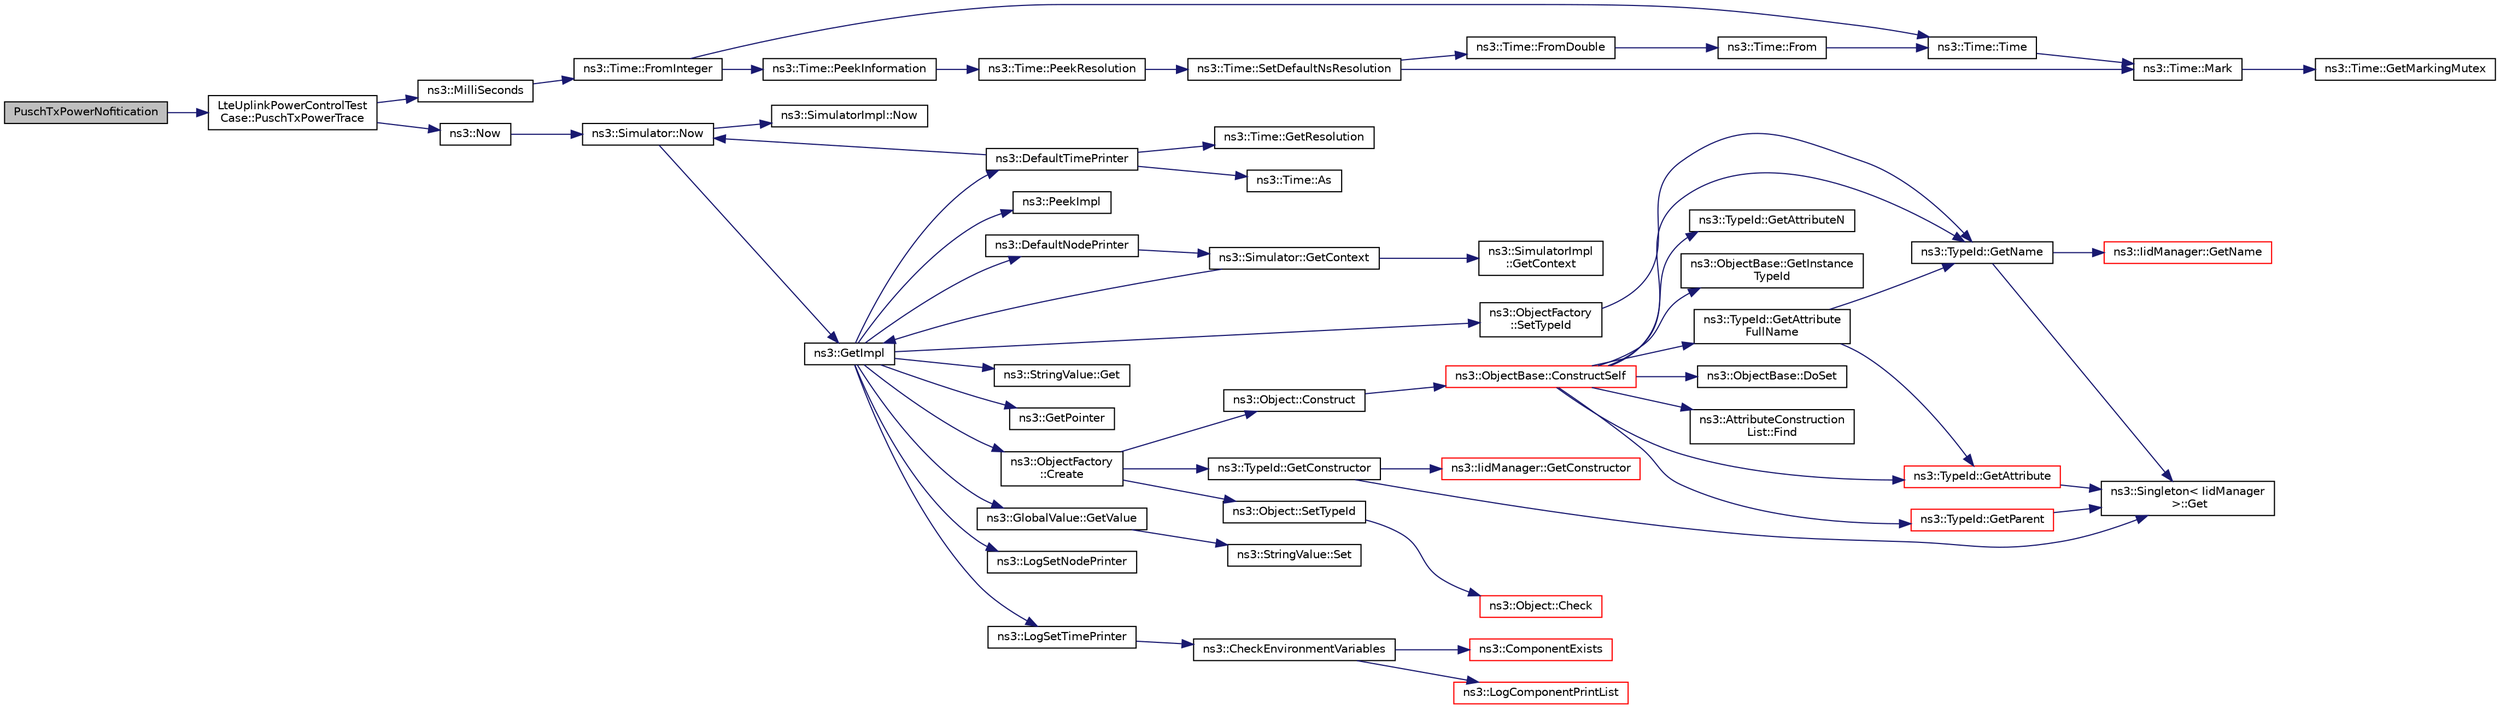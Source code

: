 digraph "PuschTxPowerNofitication"
{
 // LATEX_PDF_SIZE
  edge [fontname="Helvetica",fontsize="10",labelfontname="Helvetica",labelfontsize="10"];
  node [fontname="Helvetica",fontsize="10",shape=record];
  rankdir="LR";
  Node1 [label="PuschTxPowerNofitication",height=0.2,width=0.4,color="black", fillcolor="grey75", style="filled", fontcolor="black",tooltip="TestCase Data."];
  Node1 -> Node2 [color="midnightblue",fontsize="10",style="solid",fontname="Helvetica"];
  Node2 [label="LteUplinkPowerControlTest\lCase::PuschTxPowerTrace",height=0.2,width=0.4,color="black", fillcolor="white", style="filled",URL="$class_lte_uplink_power_control_test_case.html#abf25238690e93ded80b869c8214ac61b",tooltip="PUSCH transmit power trace funcction."];
  Node2 -> Node3 [color="midnightblue",fontsize="10",style="solid",fontname="Helvetica"];
  Node3 [label="ns3::MilliSeconds",height=0.2,width=0.4,color="black", fillcolor="white", style="filled",URL="$group__timecivil.html#gaf26127cf4571146b83a92ee18679c7a9",tooltip="Construct a Time in the indicated unit."];
  Node3 -> Node4 [color="midnightblue",fontsize="10",style="solid",fontname="Helvetica"];
  Node4 [label="ns3::Time::FromInteger",height=0.2,width=0.4,color="black", fillcolor="white", style="filled",URL="$classns3_1_1_time.html#a3e742c67b2764e75ff95f9b754d43fe9",tooltip="Create a Time equal to value in unit unit."];
  Node4 -> Node5 [color="midnightblue",fontsize="10",style="solid",fontname="Helvetica"];
  Node5 [label="ns3::Time::Time",height=0.2,width=0.4,color="black", fillcolor="white", style="filled",URL="$classns3_1_1_time.html#a8a39dc1b8cbbd7fe6d940e492d1b925e",tooltip="Default constructor, with value 0."];
  Node5 -> Node6 [color="midnightblue",fontsize="10",style="solid",fontname="Helvetica"];
  Node6 [label="ns3::Time::Mark",height=0.2,width=0.4,color="black", fillcolor="white", style="filled",URL="$classns3_1_1_time.html#aa7eef2a1119c1c4855d99f1e83d44c54",tooltip="Record a Time instance with the MarkedTimes."];
  Node6 -> Node7 [color="midnightblue",fontsize="10",style="solid",fontname="Helvetica"];
  Node7 [label="ns3::Time::GetMarkingMutex",height=0.2,width=0.4,color="black", fillcolor="white", style="filled",URL="$classns3_1_1_time.html#addd8e672203391b3ae98ee475ce05272",tooltip=" "];
  Node4 -> Node8 [color="midnightblue",fontsize="10",style="solid",fontname="Helvetica"];
  Node8 [label="ns3::Time::PeekInformation",height=0.2,width=0.4,color="black", fillcolor="white", style="filled",URL="$classns3_1_1_time.html#a0b023c55c20582aa7c1781aacf128034",tooltip="Get the Information record for timeUnit for the current Resolution."];
  Node8 -> Node9 [color="midnightblue",fontsize="10",style="solid",fontname="Helvetica"];
  Node9 [label="ns3::Time::PeekResolution",height=0.2,width=0.4,color="black", fillcolor="white", style="filled",URL="$classns3_1_1_time.html#a963e53522278fcbdf1ab9f7adbd0f5d6",tooltip="Get the current Resolution."];
  Node9 -> Node10 [color="midnightblue",fontsize="10",style="solid",fontname="Helvetica"];
  Node10 [label="ns3::Time::SetDefaultNsResolution",height=0.2,width=0.4,color="black", fillcolor="white", style="filled",URL="$classns3_1_1_time.html#a6a872e62f71dfa817fef2c549473d980",tooltip="Set the default resolution."];
  Node10 -> Node11 [color="midnightblue",fontsize="10",style="solid",fontname="Helvetica"];
  Node11 [label="ns3::Time::FromDouble",height=0.2,width=0.4,color="black", fillcolor="white", style="filled",URL="$classns3_1_1_time.html#a60e845f4a74e62495b86356afe604cb4",tooltip="Create a Time equal to value in unit unit."];
  Node11 -> Node12 [color="midnightblue",fontsize="10",style="solid",fontname="Helvetica"];
  Node12 [label="ns3::Time::From",height=0.2,width=0.4,color="black", fillcolor="white", style="filled",URL="$classns3_1_1_time.html#a34e4acc13d0e08cc8cb9cd3b838b9baf",tooltip="Create a Time in the current unit."];
  Node12 -> Node5 [color="midnightblue",fontsize="10",style="solid",fontname="Helvetica"];
  Node10 -> Node6 [color="midnightblue",fontsize="10",style="solid",fontname="Helvetica"];
  Node2 -> Node13 [color="midnightblue",fontsize="10",style="solid",fontname="Helvetica"];
  Node13 [label="ns3::Now",height=0.2,width=0.4,color="black", fillcolor="white", style="filled",URL="$group__simulator.html#gac3635e2e87f7ce316c89290ee1b01d0d",tooltip="create an ns3::Time instance which contains the current simulation time."];
  Node13 -> Node14 [color="midnightblue",fontsize="10",style="solid",fontname="Helvetica"];
  Node14 [label="ns3::Simulator::Now",height=0.2,width=0.4,color="black", fillcolor="white", style="filled",URL="$classns3_1_1_simulator.html#ac3178fa975b419f7875e7105be122800",tooltip="Return the current simulation virtual time."];
  Node14 -> Node15 [color="midnightblue",fontsize="10",style="solid",fontname="Helvetica"];
  Node15 [label="ns3::GetImpl",height=0.2,width=0.4,color="black", fillcolor="white", style="filled",URL="$group__simulator.html#ga42eb4eddad41528d4d99794a3dae3fd0",tooltip="Get the SimulatorImpl singleton."];
  Node15 -> Node16 [color="midnightblue",fontsize="10",style="solid",fontname="Helvetica"];
  Node16 [label="ns3::ObjectFactory\l::Create",height=0.2,width=0.4,color="black", fillcolor="white", style="filled",URL="$classns3_1_1_object_factory.html#a52eda277f4aaab54266134ba48102ad7",tooltip="Create an Object instance of the configured TypeId."];
  Node16 -> Node17 [color="midnightblue",fontsize="10",style="solid",fontname="Helvetica"];
  Node17 [label="ns3::Object::Construct",height=0.2,width=0.4,color="black", fillcolor="white", style="filled",URL="$classns3_1_1_object.html#a636e8411dc5228771f45c9b805d348fa",tooltip="Initialize all member variables registered as Attributes of this TypeId."];
  Node17 -> Node18 [color="midnightblue",fontsize="10",style="solid",fontname="Helvetica"];
  Node18 [label="ns3::ObjectBase::ConstructSelf",height=0.2,width=0.4,color="red", fillcolor="white", style="filled",URL="$classns3_1_1_object_base.html#a5cda18dec6d0744cb652a3ed60056958",tooltip="Complete construction of ObjectBase; invoked by derived classes."];
  Node18 -> Node19 [color="midnightblue",fontsize="10",style="solid",fontname="Helvetica"];
  Node19 [label="ns3::ObjectBase::DoSet",height=0.2,width=0.4,color="black", fillcolor="white", style="filled",URL="$classns3_1_1_object_base.html#afe5f2f7b2fabc99aa33f9bb434e3b695",tooltip="Attempt to set the value referenced by the accessor spec to a valid value according to the checker,..."];
  Node18 -> Node20 [color="midnightblue",fontsize="10",style="solid",fontname="Helvetica"];
  Node20 [label="ns3::AttributeConstruction\lList::Find",height=0.2,width=0.4,color="black", fillcolor="white", style="filled",URL="$classns3_1_1_attribute_construction_list.html#a02d64d7a11d4605d2aa19be66a2ed629",tooltip="Find an Attribute in the list from its AttributeChecker."];
  Node18 -> Node21 [color="midnightblue",fontsize="10",style="solid",fontname="Helvetica"];
  Node21 [label="ns3::TypeId::GetAttribute",height=0.2,width=0.4,color="red", fillcolor="white", style="filled",URL="$classns3_1_1_type_id.html#a796434fa73c5e54a9a86f24144d13738",tooltip="Get Attribute information by index."];
  Node21 -> Node22 [color="midnightblue",fontsize="10",style="solid",fontname="Helvetica"];
  Node22 [label="ns3::Singleton\< IidManager\l \>::Get",height=0.2,width=0.4,color="black", fillcolor="white", style="filled",URL="$classns3_1_1_singleton.html#a80a2cd3c25a27ea72add7a9f7a141ffa",tooltip="Get a pointer to the singleton instance."];
  Node18 -> Node24 [color="midnightblue",fontsize="10",style="solid",fontname="Helvetica"];
  Node24 [label="ns3::TypeId::GetAttribute\lFullName",height=0.2,width=0.4,color="black", fillcolor="white", style="filled",URL="$classns3_1_1_type_id.html#a750c20decd8786e40ae504f566345177",tooltip="Get the Attribute name by index."];
  Node24 -> Node21 [color="midnightblue",fontsize="10",style="solid",fontname="Helvetica"];
  Node24 -> Node25 [color="midnightblue",fontsize="10",style="solid",fontname="Helvetica"];
  Node25 [label="ns3::TypeId::GetName",height=0.2,width=0.4,color="black", fillcolor="white", style="filled",URL="$classns3_1_1_type_id.html#abc4965475a579c2afdc668d7a7d58374",tooltip="Get the name."];
  Node25 -> Node22 [color="midnightblue",fontsize="10",style="solid",fontname="Helvetica"];
  Node25 -> Node26 [color="midnightblue",fontsize="10",style="solid",fontname="Helvetica"];
  Node26 [label="ns3::IidManager::GetName",height=0.2,width=0.4,color="red", fillcolor="white", style="filled",URL="$classns3_1_1_iid_manager.html#a6658aaa8120efd885e98addb76a6f1d4",tooltip="Get the name of a type id."];
  Node18 -> Node28 [color="midnightblue",fontsize="10",style="solid",fontname="Helvetica"];
  Node28 [label="ns3::TypeId::GetAttributeN",height=0.2,width=0.4,color="black", fillcolor="white", style="filled",URL="$classns3_1_1_type_id.html#a1245644561332f12386451406295a8d8",tooltip="Get the number of attributes."];
  Node18 -> Node29 [color="midnightblue",fontsize="10",style="solid",fontname="Helvetica"];
  Node29 [label="ns3::ObjectBase::GetInstance\lTypeId",height=0.2,width=0.4,color="black", fillcolor="white", style="filled",URL="$classns3_1_1_object_base.html#abe5b43a6f5b99a92a4c3122db31f06fb",tooltip="Get the most derived TypeId for this Object."];
  Node18 -> Node25 [color="midnightblue",fontsize="10",style="solid",fontname="Helvetica"];
  Node18 -> Node30 [color="midnightblue",fontsize="10",style="solid",fontname="Helvetica"];
  Node30 [label="ns3::TypeId::GetParent",height=0.2,width=0.4,color="red", fillcolor="white", style="filled",URL="$classns3_1_1_type_id.html#ab84f81aee52154af39a8668b59c89d63",tooltip="Get the parent of this TypeId."];
  Node30 -> Node22 [color="midnightblue",fontsize="10",style="solid",fontname="Helvetica"];
  Node16 -> Node41 [color="midnightblue",fontsize="10",style="solid",fontname="Helvetica"];
  Node41 [label="ns3::TypeId::GetConstructor",height=0.2,width=0.4,color="black", fillcolor="white", style="filled",URL="$classns3_1_1_type_id.html#a66b2628edf921fc88945ec8a8f3a1683",tooltip="Get the constructor callback."];
  Node41 -> Node22 [color="midnightblue",fontsize="10",style="solid",fontname="Helvetica"];
  Node41 -> Node42 [color="midnightblue",fontsize="10",style="solid",fontname="Helvetica"];
  Node42 [label="ns3::IidManager::GetConstructor",height=0.2,width=0.4,color="red", fillcolor="white", style="filled",URL="$classns3_1_1_iid_manager.html#a5222ca2d43248c46812b39b993eb2e08",tooltip="Get the constructor Callback of a type id."];
  Node16 -> Node43 [color="midnightblue",fontsize="10",style="solid",fontname="Helvetica"];
  Node43 [label="ns3::Object::SetTypeId",height=0.2,width=0.4,color="black", fillcolor="white", style="filled",URL="$classns3_1_1_object.html#a19b1ebd8ec8fe404845e665880a6c5ad",tooltip="Set the TypeId of this Object."];
  Node43 -> Node44 [color="midnightblue",fontsize="10",style="solid",fontname="Helvetica"];
  Node44 [label="ns3::Object::Check",height=0.2,width=0.4,color="red", fillcolor="white", style="filled",URL="$classns3_1_1_object.html#a95070404e096887e1f126eae20c37f70",tooltip="Verify that this Object is still live, by checking it's reference count."];
  Node15 -> Node46 [color="midnightblue",fontsize="10",style="solid",fontname="Helvetica"];
  Node46 [label="ns3::DefaultNodePrinter",height=0.2,width=0.4,color="black", fillcolor="white", style="filled",URL="$group__logging.html#gac4c06cbbed12229d85991ced145f6be2",tooltip="Default node id printer implementation."];
  Node46 -> Node47 [color="midnightblue",fontsize="10",style="solid",fontname="Helvetica"];
  Node47 [label="ns3::Simulator::GetContext",height=0.2,width=0.4,color="black", fillcolor="white", style="filled",URL="$classns3_1_1_simulator.html#a8514b74ee2c42916b351b33c4a963bb0",tooltip="Get the current simulation context."];
  Node47 -> Node48 [color="midnightblue",fontsize="10",style="solid",fontname="Helvetica"];
  Node48 [label="ns3::SimulatorImpl\l::GetContext",height=0.2,width=0.4,color="black", fillcolor="white", style="filled",URL="$classns3_1_1_simulator_impl.html#a8b66270c97766c0adb997e2535648557",tooltip="Get the current simulation context."];
  Node47 -> Node15 [color="midnightblue",fontsize="10",style="solid",fontname="Helvetica"];
  Node15 -> Node49 [color="midnightblue",fontsize="10",style="solid",fontname="Helvetica"];
  Node49 [label="ns3::DefaultTimePrinter",height=0.2,width=0.4,color="black", fillcolor="white", style="filled",URL="$namespacens3.html#ae01c3c7786b644dfb8a0bb8f1201b269",tooltip="Default Time printer."];
  Node49 -> Node50 [color="midnightblue",fontsize="10",style="solid",fontname="Helvetica"];
  Node50 [label="ns3::Time::As",height=0.2,width=0.4,color="black", fillcolor="white", style="filled",URL="$classns3_1_1_time.html#ad5198e31c2512226ca0e58b31fad7fd0",tooltip="Attach a unit to a Time, to facilitate output in a specific unit."];
  Node49 -> Node51 [color="midnightblue",fontsize="10",style="solid",fontname="Helvetica"];
  Node51 [label="ns3::Time::GetResolution",height=0.2,width=0.4,color="black", fillcolor="white", style="filled",URL="$classns3_1_1_time.html#a1444f0f08b5e19f031157609e32fcf98",tooltip=" "];
  Node49 -> Node14 [color="midnightblue",fontsize="10",style="solid",fontname="Helvetica"];
  Node15 -> Node52 [color="midnightblue",fontsize="10",style="solid",fontname="Helvetica"];
  Node52 [label="ns3::StringValue::Get",height=0.2,width=0.4,color="black", fillcolor="white", style="filled",URL="$classns3_1_1_string_value.html#a6f208c2778fe1c7882e5cb429b8326ae",tooltip=" "];
  Node15 -> Node53 [color="midnightblue",fontsize="10",style="solid",fontname="Helvetica"];
  Node53 [label="ns3::GetPointer",height=0.2,width=0.4,color="black", fillcolor="white", style="filled",URL="$namespacens3.html#ab4e173cdfd43d17c1a40d5348510a670",tooltip=" "];
  Node15 -> Node54 [color="midnightblue",fontsize="10",style="solid",fontname="Helvetica"];
  Node54 [label="ns3::GlobalValue::GetValue",height=0.2,width=0.4,color="black", fillcolor="white", style="filled",URL="$classns3_1_1_global_value.html#a48a99242193fb69609a17332733e8600",tooltip="Get the value."];
  Node54 -> Node55 [color="midnightblue",fontsize="10",style="solid",fontname="Helvetica"];
  Node55 [label="ns3::StringValue::Set",height=0.2,width=0.4,color="black", fillcolor="white", style="filled",URL="$classns3_1_1_string_value.html#a17693012c6f2c52875e0d631fbf40155",tooltip="Set the value."];
  Node15 -> Node56 [color="midnightblue",fontsize="10",style="solid",fontname="Helvetica"];
  Node56 [label="ns3::LogSetNodePrinter",height=0.2,width=0.4,color="black", fillcolor="white", style="filled",URL="$namespacens3.html#aebac73305345f2e2803fdeb102a7705e",tooltip="Set the LogNodePrinter function to be used to prepend log messages with the node id."];
  Node15 -> Node57 [color="midnightblue",fontsize="10",style="solid",fontname="Helvetica"];
  Node57 [label="ns3::LogSetTimePrinter",height=0.2,width=0.4,color="black", fillcolor="white", style="filled",URL="$namespacens3.html#a46cd76678f7da29799d1b41994e12ec1",tooltip="Set the TimePrinter function to be used to prepend log messages with the simulation time."];
  Node57 -> Node58 [color="midnightblue",fontsize="10",style="solid",fontname="Helvetica"];
  Node58 [label="ns3::CheckEnvironmentVariables",height=0.2,width=0.4,color="black", fillcolor="white", style="filled",URL="$group__logging.html#gacdc0bdeb2d8a90089d4fb09c4b8569ff",tooltip="Parse the NS_LOG environment variable."];
  Node58 -> Node59 [color="midnightblue",fontsize="10",style="solid",fontname="Helvetica"];
  Node59 [label="ns3::ComponentExists",height=0.2,width=0.4,color="red", fillcolor="white", style="filled",URL="$group__logging.html#gaadcc698770aae684c54dbd1ef4e4b37a",tooltip="Check if a log component exists."];
  Node58 -> Node61 [color="midnightblue",fontsize="10",style="solid",fontname="Helvetica"];
  Node61 [label="ns3::LogComponentPrintList",height=0.2,width=0.4,color="red", fillcolor="white", style="filled",URL="$namespacens3.html#a5252703c3f8260fd6dc609f1b276e57c",tooltip="Print the list of logging messages available."];
  Node15 -> Node62 [color="midnightblue",fontsize="10",style="solid",fontname="Helvetica"];
  Node62 [label="ns3::PeekImpl",height=0.2,width=0.4,color="black", fillcolor="white", style="filled",URL="$group__simulator.html#ga233c5c38de117e4e4a5a9cd168694792",tooltip="Get the static SimulatorImpl instance."];
  Node15 -> Node63 [color="midnightblue",fontsize="10",style="solid",fontname="Helvetica"];
  Node63 [label="ns3::ObjectFactory\l::SetTypeId",height=0.2,width=0.4,color="black", fillcolor="white", style="filled",URL="$classns3_1_1_object_factory.html#a77dcd099064038a1eb7a6b8251229ec3",tooltip="Set the TypeId of the Objects to be created by this factory."];
  Node63 -> Node25 [color="midnightblue",fontsize="10",style="solid",fontname="Helvetica"];
  Node14 -> Node64 [color="midnightblue",fontsize="10",style="solid",fontname="Helvetica"];
  Node64 [label="ns3::SimulatorImpl::Now",height=0.2,width=0.4,color="black", fillcolor="white", style="filled",URL="$classns3_1_1_simulator_impl.html#aa516c50060846adc6fd316e83ef0797c",tooltip="Return the current simulation virtual time."];
}
